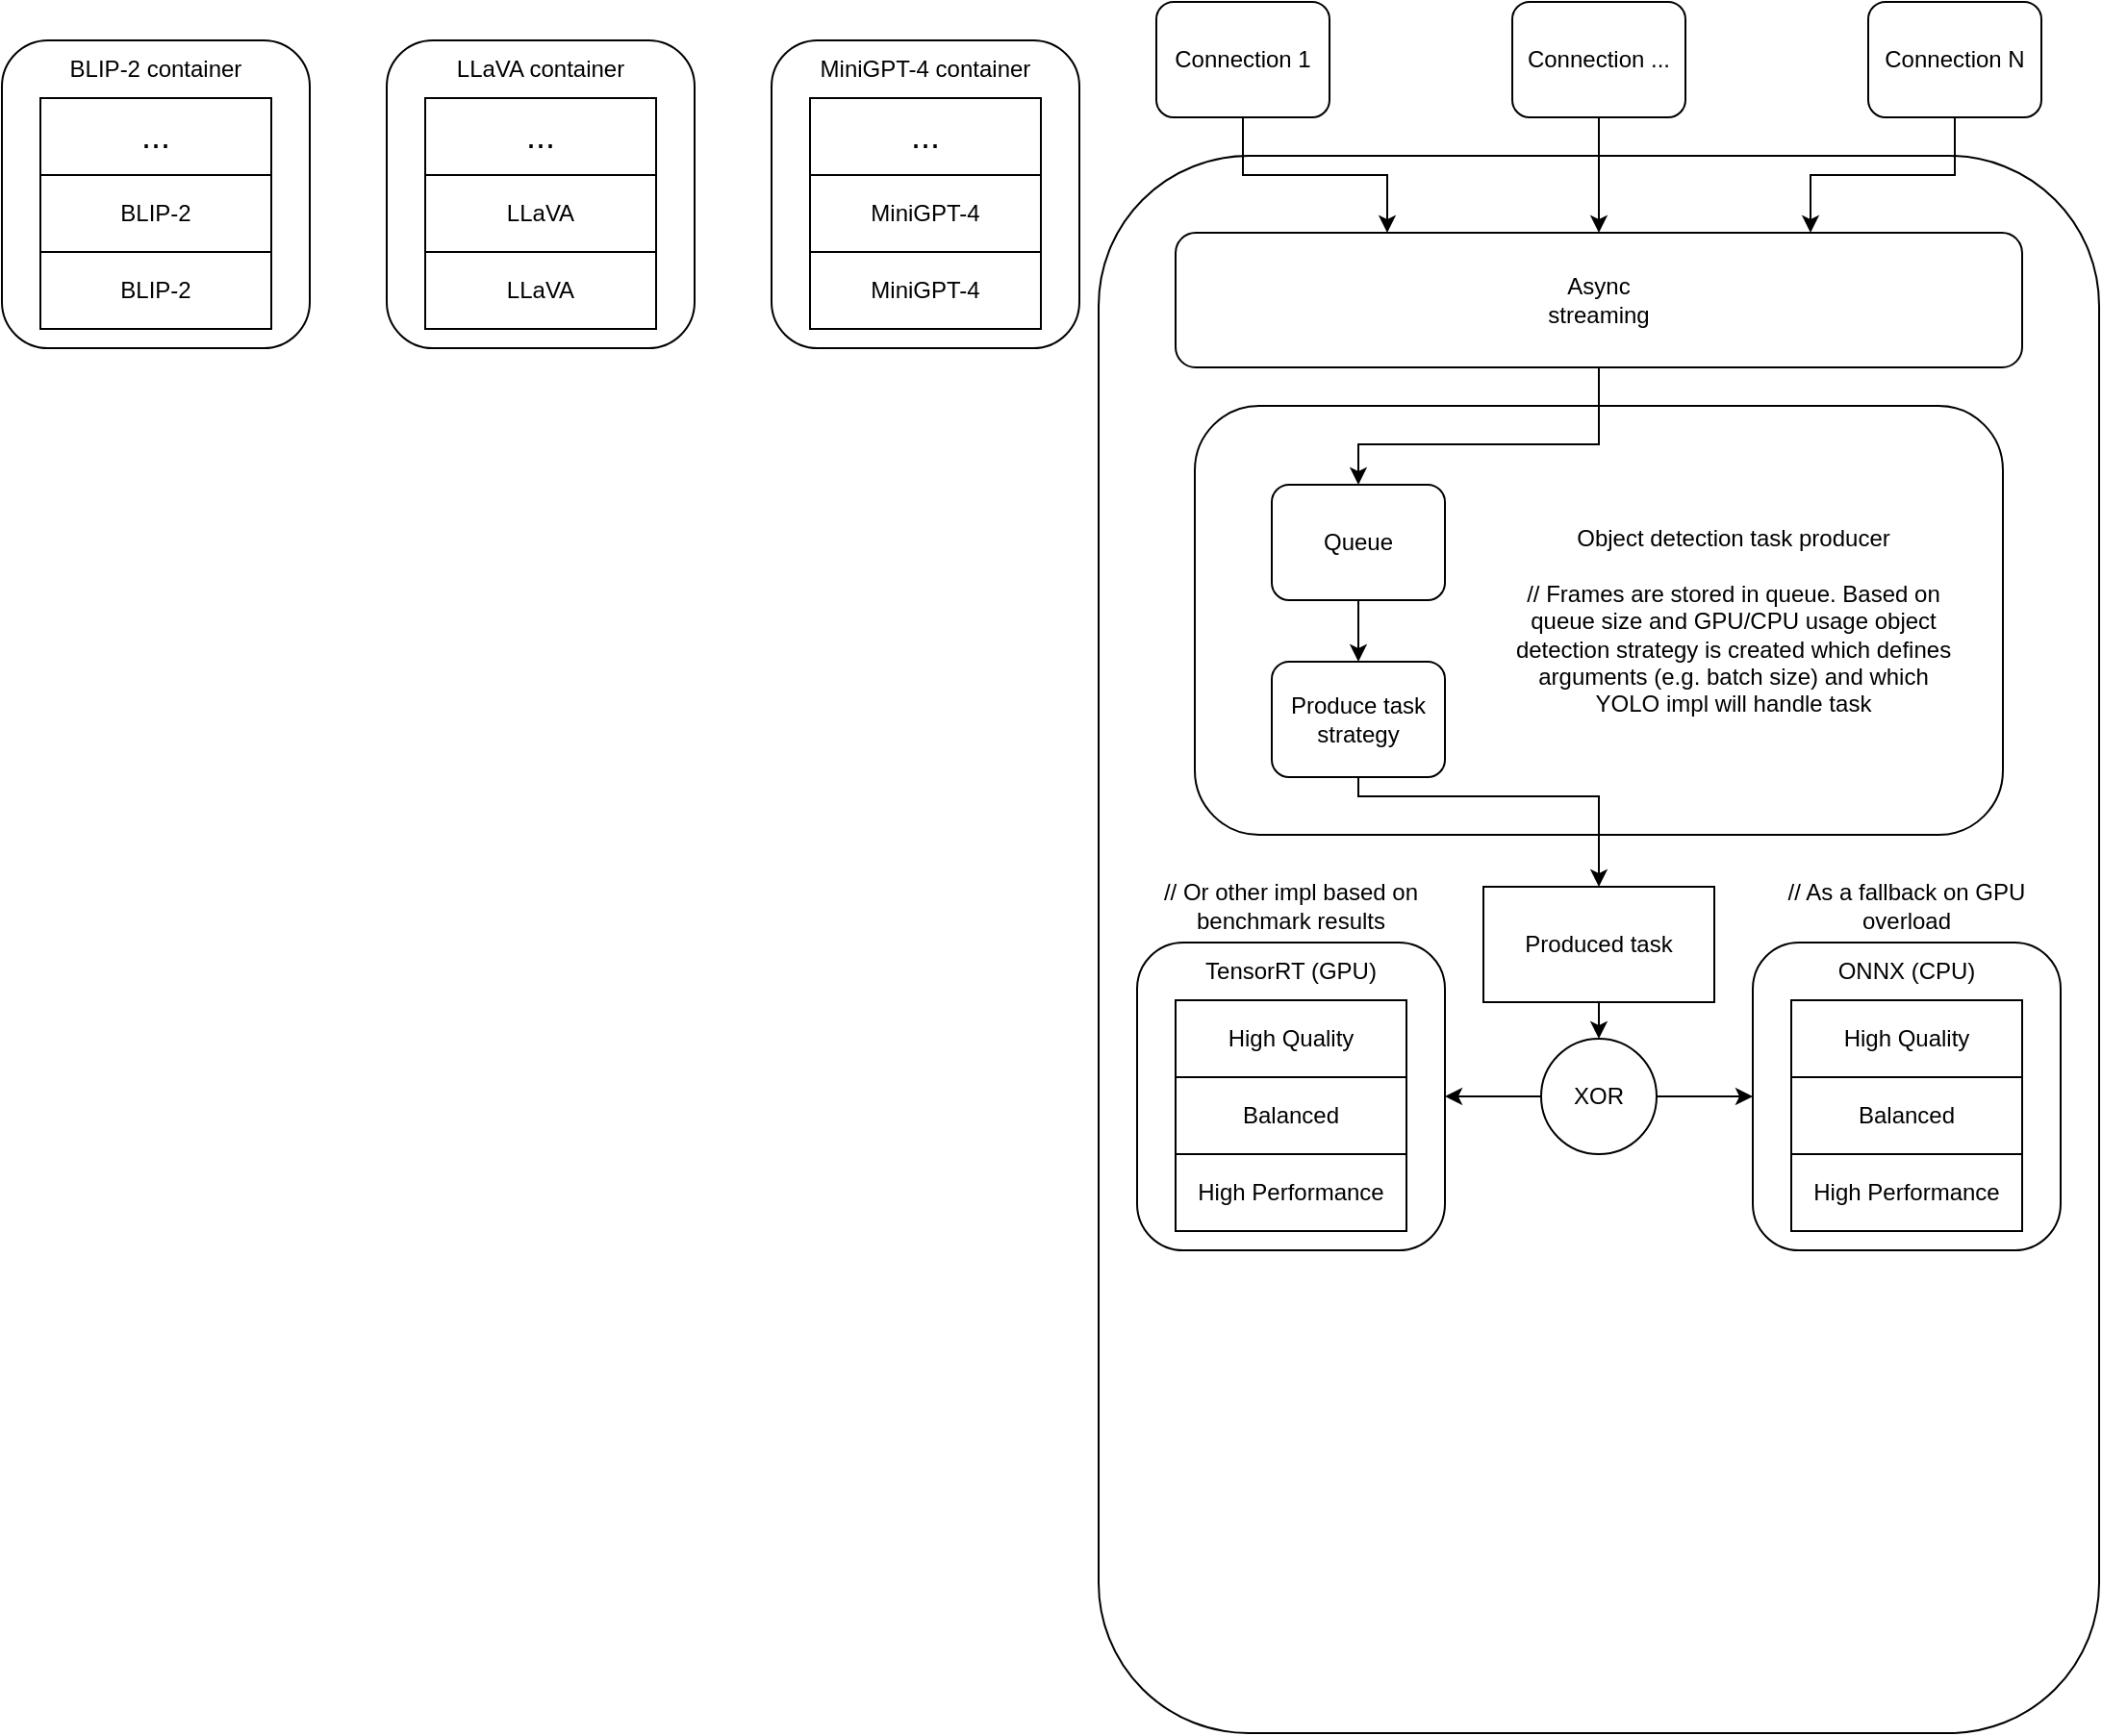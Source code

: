 <mxfile version="28.2.5">
  <diagram name="Страница — 1" id="IB0LTJJu5A-tRw9VyMWV">
    <mxGraphModel dx="2047" dy="1043" grid="1" gridSize="10" guides="1" tooltips="1" connect="1" arrows="1" fold="1" page="1" pageScale="1" pageWidth="827" pageHeight="1169" math="0" shadow="0">
      <root>
        <mxCell id="0" />
        <mxCell id="1" parent="0" />
        <mxCell id="_JLij78zeixKJYq6KvC4-1" value="" style="rounded=1;whiteSpace=wrap;html=1;" vertex="1" parent="1">
          <mxGeometry x="-260" y="50" width="160" height="160" as="geometry" />
        </mxCell>
        <mxCell id="_JLij78zeixKJYq6KvC4-2" value="BLIP-2" style="rounded=0;whiteSpace=wrap;html=1;" vertex="1" parent="1">
          <mxGeometry x="-240" y="160" width="120" height="40" as="geometry" />
        </mxCell>
        <mxCell id="_JLij78zeixKJYq6KvC4-3" value="BLIP-2" style="rounded=0;whiteSpace=wrap;html=1;" vertex="1" parent="1">
          <mxGeometry x="-240" y="120" width="120" height="40" as="geometry" />
        </mxCell>
        <mxCell id="_JLij78zeixKJYq6KvC4-4" value="&lt;font style=&quot;font-size: 18px;&quot;&gt;...&lt;/font&gt;" style="rounded=0;whiteSpace=wrap;html=1;" vertex="1" parent="1">
          <mxGeometry x="-240" y="80" width="120" height="40" as="geometry" />
        </mxCell>
        <mxCell id="_JLij78zeixKJYq6KvC4-5" value="BLIP-2 container" style="text;html=1;align=center;verticalAlign=middle;whiteSpace=wrap;rounded=0;" vertex="1" parent="1">
          <mxGeometry x="-240" y="50" width="120" height="30" as="geometry" />
        </mxCell>
        <mxCell id="_JLij78zeixKJYq6KvC4-6" value="" style="rounded=1;whiteSpace=wrap;html=1;" vertex="1" parent="1">
          <mxGeometry x="-60" y="50" width="160" height="160" as="geometry" />
        </mxCell>
        <mxCell id="_JLij78zeixKJYq6KvC4-7" value="LLaVA" style="rounded=0;whiteSpace=wrap;html=1;" vertex="1" parent="1">
          <mxGeometry x="-40" y="160" width="120" height="40" as="geometry" />
        </mxCell>
        <mxCell id="_JLij78zeixKJYq6KvC4-8" value="LLaVA" style="rounded=0;whiteSpace=wrap;html=1;" vertex="1" parent="1">
          <mxGeometry x="-40" y="120" width="120" height="40" as="geometry" />
        </mxCell>
        <mxCell id="_JLij78zeixKJYq6KvC4-9" value="&lt;font style=&quot;font-size: 18px;&quot;&gt;...&lt;/font&gt;" style="rounded=0;whiteSpace=wrap;html=1;" vertex="1" parent="1">
          <mxGeometry x="-40" y="80" width="120" height="40" as="geometry" />
        </mxCell>
        <mxCell id="_JLij78zeixKJYq6KvC4-10" value="LLaVA container" style="text;html=1;align=center;verticalAlign=middle;whiteSpace=wrap;rounded=0;" vertex="1" parent="1">
          <mxGeometry x="-40" y="50" width="120" height="30" as="geometry" />
        </mxCell>
        <mxCell id="_JLij78zeixKJYq6KvC4-11" value="" style="rounded=1;whiteSpace=wrap;html=1;" vertex="1" parent="1">
          <mxGeometry x="140" y="50" width="160" height="160" as="geometry" />
        </mxCell>
        <mxCell id="_JLij78zeixKJYq6KvC4-12" value="MiniGPT-4" style="rounded=0;whiteSpace=wrap;html=1;" vertex="1" parent="1">
          <mxGeometry x="160" y="160" width="120" height="40" as="geometry" />
        </mxCell>
        <mxCell id="_JLij78zeixKJYq6KvC4-13" value="MiniGPT-4" style="rounded=0;whiteSpace=wrap;html=1;" vertex="1" parent="1">
          <mxGeometry x="160" y="120" width="120" height="40" as="geometry" />
        </mxCell>
        <mxCell id="_JLij78zeixKJYq6KvC4-14" value="&lt;font style=&quot;font-size: 18px;&quot;&gt;...&lt;/font&gt;" style="rounded=0;whiteSpace=wrap;html=1;" vertex="1" parent="1">
          <mxGeometry x="160" y="80" width="120" height="40" as="geometry" />
        </mxCell>
        <mxCell id="_JLij78zeixKJYq6KvC4-15" value="MiniGPT-4 container" style="text;html=1;align=center;verticalAlign=middle;whiteSpace=wrap;rounded=0;" vertex="1" parent="1">
          <mxGeometry x="160" y="50" width="120" height="30" as="geometry" />
        </mxCell>
        <mxCell id="_JLij78zeixKJYq6KvC4-42" value="" style="rounded=1;whiteSpace=wrap;html=1;rotation=90;" vertex="1" parent="1">
          <mxGeometry x="160" y="260" width="820" height="520" as="geometry" />
        </mxCell>
        <mxCell id="_JLij78zeixKJYq6KvC4-45" value="" style="rounded=1;whiteSpace=wrap;html=1;" vertex="1" parent="1">
          <mxGeometry x="360" y="240" width="420" height="223" as="geometry" />
        </mxCell>
        <mxCell id="_JLij78zeixKJYq6KvC4-46" value="" style="rounded=1;whiteSpace=wrap;html=1;" vertex="1" parent="1">
          <mxGeometry x="330" y="519" width="160" height="160" as="geometry" />
        </mxCell>
        <mxCell id="_JLij78zeixKJYq6KvC4-47" value="High Performance" style="rounded=0;whiteSpace=wrap;html=1;" vertex="1" parent="1">
          <mxGeometry x="350" y="629" width="120" height="40" as="geometry" />
        </mxCell>
        <mxCell id="_JLij78zeixKJYq6KvC4-48" value="Balanced" style="rounded=0;whiteSpace=wrap;html=1;" vertex="1" parent="1">
          <mxGeometry x="350" y="589" width="120" height="40" as="geometry" />
        </mxCell>
        <mxCell id="_JLij78zeixKJYq6KvC4-49" value="High Quality" style="rounded=0;whiteSpace=wrap;html=1;" vertex="1" parent="1">
          <mxGeometry x="350" y="549" width="120" height="40" as="geometry" />
        </mxCell>
        <mxCell id="_JLij78zeixKJYq6KvC4-50" value="TensorRT (GPU)" style="text;html=1;align=center;verticalAlign=middle;whiteSpace=wrap;rounded=0;" vertex="1" parent="1">
          <mxGeometry x="350" y="519" width="120" height="30" as="geometry" />
        </mxCell>
        <mxCell id="_JLij78zeixKJYq6KvC4-51" value="// Or other impl based on benchmark results" style="text;html=1;align=center;verticalAlign=middle;whiteSpace=wrap;rounded=0;" vertex="1" parent="1">
          <mxGeometry x="330" y="485" width="160" height="30" as="geometry" />
        </mxCell>
        <mxCell id="_JLij78zeixKJYq6KvC4-52" value="" style="rounded=1;whiteSpace=wrap;html=1;" vertex="1" parent="1">
          <mxGeometry x="650" y="519" width="160" height="160" as="geometry" />
        </mxCell>
        <mxCell id="_JLij78zeixKJYq6KvC4-53" value="High Performance" style="rounded=0;whiteSpace=wrap;html=1;" vertex="1" parent="1">
          <mxGeometry x="670" y="629" width="120" height="40" as="geometry" />
        </mxCell>
        <mxCell id="_JLij78zeixKJYq6KvC4-54" value="Balanced" style="rounded=0;whiteSpace=wrap;html=1;" vertex="1" parent="1">
          <mxGeometry x="670" y="589" width="120" height="40" as="geometry" />
        </mxCell>
        <mxCell id="_JLij78zeixKJYq6KvC4-55" value="High Quality" style="rounded=0;whiteSpace=wrap;html=1;" vertex="1" parent="1">
          <mxGeometry x="670" y="549" width="120" height="40" as="geometry" />
        </mxCell>
        <mxCell id="_JLij78zeixKJYq6KvC4-56" value="ONNX (CPU)" style="text;html=1;align=center;verticalAlign=middle;whiteSpace=wrap;rounded=0;" vertex="1" parent="1">
          <mxGeometry x="670" y="519" width="120" height="30" as="geometry" />
        </mxCell>
        <mxCell id="_JLij78zeixKJYq6KvC4-61" value="// As a fallback on GPU overload" style="text;html=1;align=center;verticalAlign=middle;whiteSpace=wrap;rounded=0;" vertex="1" parent="1">
          <mxGeometry x="650" y="485" width="160" height="30" as="geometry" />
        </mxCell>
        <mxCell id="_JLij78zeixKJYq6KvC4-88" style="edgeStyle=orthogonalEdgeStyle;rounded=0;orthogonalLoop=1;jettySize=auto;html=1;exitX=0.5;exitY=1;exitDx=0;exitDy=0;entryX=0.5;entryY=0;entryDx=0;entryDy=0;" edge="1" parent="1" source="_JLij78zeixKJYq6KvC4-63" target="_JLij78zeixKJYq6KvC4-76">
          <mxGeometry relative="1" as="geometry">
            <Array as="points">
              <mxPoint x="570" y="260" />
              <mxPoint x="445" y="260" />
            </Array>
          </mxGeometry>
        </mxCell>
        <mxCell id="_JLij78zeixKJYq6KvC4-63" value="&lt;div&gt;Async&lt;/div&gt;&lt;div&gt;streaming&lt;/div&gt;" style="rounded=1;whiteSpace=wrap;html=1;" vertex="1" parent="1">
          <mxGeometry x="350" y="150" width="440" height="70" as="geometry" />
        </mxCell>
        <mxCell id="_JLij78zeixKJYq6KvC4-87" style="edgeStyle=orthogonalEdgeStyle;rounded=0;orthogonalLoop=1;jettySize=auto;html=1;exitX=0.5;exitY=1;exitDx=0;exitDy=0;entryX=0.25;entryY=0;entryDx=0;entryDy=0;" edge="1" parent="1" source="_JLij78zeixKJYq6KvC4-67" target="_JLij78zeixKJYq6KvC4-63">
          <mxGeometry relative="1" as="geometry" />
        </mxCell>
        <mxCell id="_JLij78zeixKJYq6KvC4-67" value="&lt;div&gt;Connection 1&lt;/div&gt;" style="rounded=1;whiteSpace=wrap;html=1;rotation=0;" vertex="1" parent="1">
          <mxGeometry x="340" y="30" width="90" height="60" as="geometry" />
        </mxCell>
        <mxCell id="_JLij78zeixKJYq6KvC4-86" style="edgeStyle=orthogonalEdgeStyle;rounded=0;orthogonalLoop=1;jettySize=auto;html=1;exitX=0.5;exitY=1;exitDx=0;exitDy=0;entryX=0.5;entryY=0;entryDx=0;entryDy=0;" edge="1" parent="1" source="_JLij78zeixKJYq6KvC4-69" target="_JLij78zeixKJYq6KvC4-63">
          <mxGeometry relative="1" as="geometry" />
        </mxCell>
        <mxCell id="_JLij78zeixKJYq6KvC4-69" value="&lt;div&gt;Connection ...&lt;/div&gt;" style="rounded=1;whiteSpace=wrap;html=1;rotation=0;" vertex="1" parent="1">
          <mxGeometry x="525" y="30" width="90" height="60" as="geometry" />
        </mxCell>
        <mxCell id="_JLij78zeixKJYq6KvC4-85" style="edgeStyle=orthogonalEdgeStyle;rounded=0;orthogonalLoop=1;jettySize=auto;html=1;exitX=0.5;exitY=1;exitDx=0;exitDy=0;entryX=0.75;entryY=0;entryDx=0;entryDy=0;" edge="1" parent="1" source="_JLij78zeixKJYq6KvC4-70" target="_JLij78zeixKJYq6KvC4-63">
          <mxGeometry relative="1" as="geometry" />
        </mxCell>
        <mxCell id="_JLij78zeixKJYq6KvC4-70" value="&lt;div&gt;Connection N&lt;/div&gt;" style="rounded=1;whiteSpace=wrap;html=1;rotation=0;" vertex="1" parent="1">
          <mxGeometry x="710" y="30" width="90" height="60" as="geometry" />
        </mxCell>
        <mxCell id="_JLij78zeixKJYq6KvC4-89" style="edgeStyle=orthogonalEdgeStyle;rounded=0;orthogonalLoop=1;jettySize=auto;html=1;exitX=0.5;exitY=1;exitDx=0;exitDy=0;entryX=0.5;entryY=0;entryDx=0;entryDy=0;" edge="1" parent="1" source="_JLij78zeixKJYq6KvC4-76" target="_JLij78zeixKJYq6KvC4-80">
          <mxGeometry relative="1" as="geometry" />
        </mxCell>
        <mxCell id="_JLij78zeixKJYq6KvC4-76" value="Queue" style="rounded=1;whiteSpace=wrap;html=1;" vertex="1" parent="1">
          <mxGeometry x="400" y="281" width="90" height="60" as="geometry" />
        </mxCell>
        <mxCell id="_JLij78zeixKJYq6KvC4-78" value="&lt;div&gt;Object detection task producer&lt;/div&gt;&lt;div&gt;&lt;br&gt;&lt;/div&gt;&lt;div&gt;// Frames are stored in queue. Based on queue size and GPU/CPU usage object detection strategy is created which defines arguments (e.g. batch size) and which YOLO impl will handle task&lt;/div&gt;" style="text;html=1;align=center;verticalAlign=middle;whiteSpace=wrap;rounded=0;" vertex="1" parent="1">
          <mxGeometry x="520" y="281.5" width="240" height="140" as="geometry" />
        </mxCell>
        <mxCell id="_JLij78zeixKJYq6KvC4-91" style="edgeStyle=orthogonalEdgeStyle;rounded=0;orthogonalLoop=1;jettySize=auto;html=1;exitX=0.5;exitY=1;exitDx=0;exitDy=0;entryX=0.5;entryY=0;entryDx=0;entryDy=0;" edge="1" parent="1" source="_JLij78zeixKJYq6KvC4-80" target="_JLij78zeixKJYq6KvC4-90">
          <mxGeometry relative="1" as="geometry">
            <Array as="points">
              <mxPoint x="445" y="443" />
              <mxPoint x="570" y="443" />
            </Array>
          </mxGeometry>
        </mxCell>
        <mxCell id="_JLij78zeixKJYq6KvC4-80" value="Produce task strategy" style="rounded=1;whiteSpace=wrap;html=1;" vertex="1" parent="1">
          <mxGeometry x="400" y="373" width="90" height="60" as="geometry" />
        </mxCell>
        <mxCell id="_JLij78zeixKJYq6KvC4-94" style="edgeStyle=orthogonalEdgeStyle;rounded=0;orthogonalLoop=1;jettySize=auto;html=1;exitX=0.5;exitY=1;exitDx=0;exitDy=0;entryX=0.5;entryY=0;entryDx=0;entryDy=0;" edge="1" parent="1" source="_JLij78zeixKJYq6KvC4-90" target="_JLij78zeixKJYq6KvC4-93">
          <mxGeometry relative="1" as="geometry" />
        </mxCell>
        <mxCell id="_JLij78zeixKJYq6KvC4-90" value="Produced task" style="rounded=0;whiteSpace=wrap;html=1;" vertex="1" parent="1">
          <mxGeometry x="510" y="490" width="120" height="60" as="geometry" />
        </mxCell>
        <mxCell id="_JLij78zeixKJYq6KvC4-95" style="edgeStyle=orthogonalEdgeStyle;rounded=0;orthogonalLoop=1;jettySize=auto;html=1;exitX=0;exitY=0.5;exitDx=0;exitDy=0;entryX=1;entryY=0.5;entryDx=0;entryDy=0;" edge="1" parent="1" source="_JLij78zeixKJYq6KvC4-93" target="_JLij78zeixKJYq6KvC4-46">
          <mxGeometry relative="1" as="geometry" />
        </mxCell>
        <mxCell id="_JLij78zeixKJYq6KvC4-96" style="edgeStyle=orthogonalEdgeStyle;rounded=0;orthogonalLoop=1;jettySize=auto;html=1;exitX=1;exitY=0.5;exitDx=0;exitDy=0;entryX=0;entryY=0.5;entryDx=0;entryDy=0;" edge="1" parent="1" source="_JLij78zeixKJYq6KvC4-93" target="_JLij78zeixKJYq6KvC4-52">
          <mxGeometry relative="1" as="geometry" />
        </mxCell>
        <mxCell id="_JLij78zeixKJYq6KvC4-93" value="XOR" style="ellipse;whiteSpace=wrap;html=1;aspect=fixed;" vertex="1" parent="1">
          <mxGeometry x="540" y="569" width="60" height="60" as="geometry" />
        </mxCell>
      </root>
    </mxGraphModel>
  </diagram>
</mxfile>
